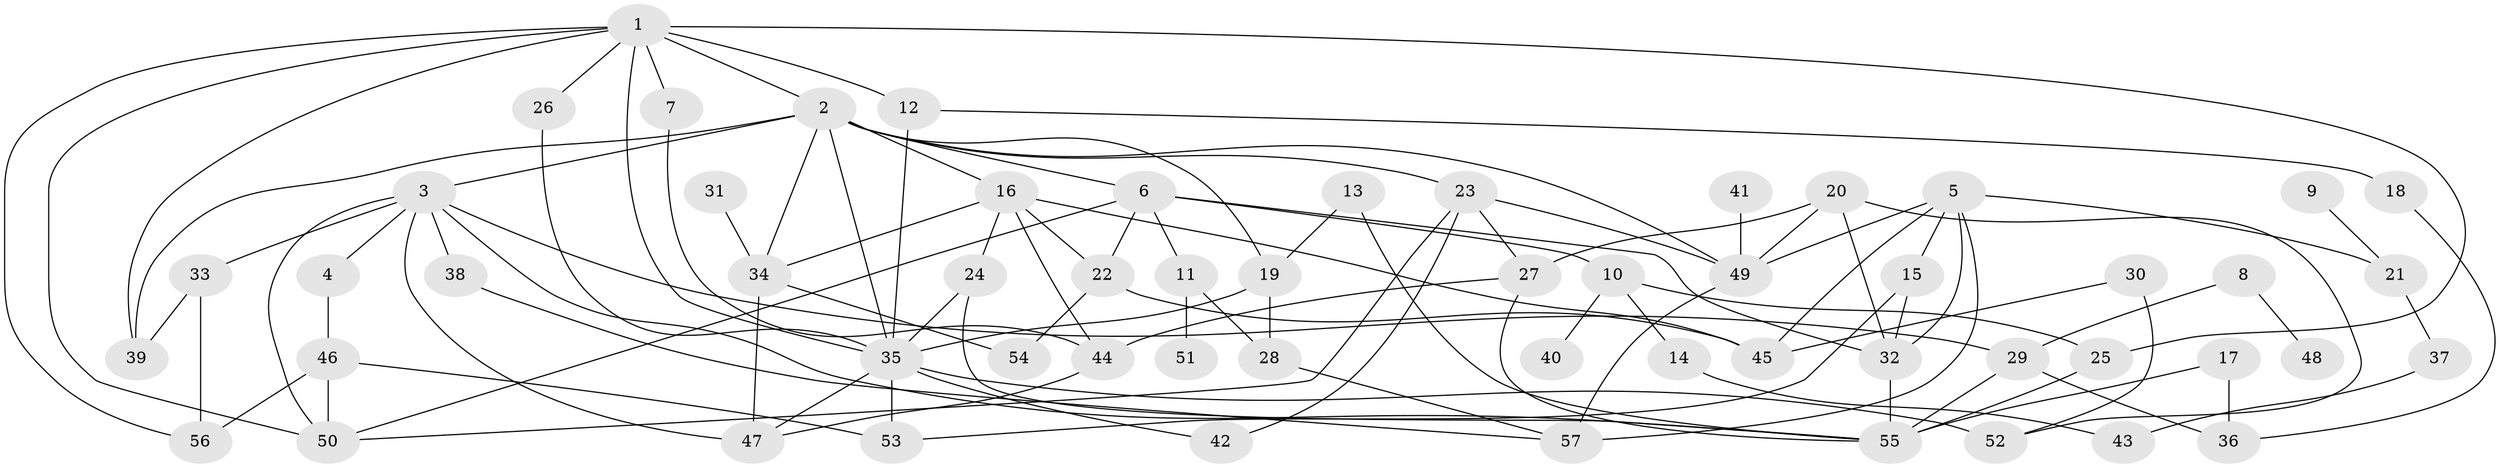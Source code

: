 // original degree distribution, {8: 0.017699115044247787, 4: 0.1415929203539823, 5: 0.08849557522123894, 7: 0.02654867256637168, 2: 0.3008849557522124, 3: 0.19469026548672566, 1: 0.20353982300884957, 6: 0.02654867256637168}
// Generated by graph-tools (version 1.1) at 2025/00/03/09/25 03:00:58]
// undirected, 57 vertices, 103 edges
graph export_dot {
graph [start="1"]
  node [color=gray90,style=filled];
  1;
  2;
  3;
  4;
  5;
  6;
  7;
  8;
  9;
  10;
  11;
  12;
  13;
  14;
  15;
  16;
  17;
  18;
  19;
  20;
  21;
  22;
  23;
  24;
  25;
  26;
  27;
  28;
  29;
  30;
  31;
  32;
  33;
  34;
  35;
  36;
  37;
  38;
  39;
  40;
  41;
  42;
  43;
  44;
  45;
  46;
  47;
  48;
  49;
  50;
  51;
  52;
  53;
  54;
  55;
  56;
  57;
  1 -- 2 [weight=1.0];
  1 -- 7 [weight=1.0];
  1 -- 12 [weight=2.0];
  1 -- 25 [weight=1.0];
  1 -- 26 [weight=1.0];
  1 -- 35 [weight=1.0];
  1 -- 39 [weight=1.0];
  1 -- 50 [weight=1.0];
  1 -- 56 [weight=1.0];
  2 -- 3 [weight=1.0];
  2 -- 6 [weight=1.0];
  2 -- 16 [weight=1.0];
  2 -- 19 [weight=1.0];
  2 -- 23 [weight=1.0];
  2 -- 34 [weight=1.0];
  2 -- 35 [weight=1.0];
  2 -- 39 [weight=1.0];
  2 -- 49 [weight=1.0];
  3 -- 4 [weight=1.0];
  3 -- 29 [weight=1.0];
  3 -- 33 [weight=1.0];
  3 -- 38 [weight=1.0];
  3 -- 47 [weight=1.0];
  3 -- 50 [weight=1.0];
  3 -- 55 [weight=1.0];
  4 -- 46 [weight=1.0];
  5 -- 15 [weight=1.0];
  5 -- 21 [weight=1.0];
  5 -- 32 [weight=1.0];
  5 -- 45 [weight=1.0];
  5 -- 49 [weight=1.0];
  5 -- 57 [weight=1.0];
  6 -- 10 [weight=1.0];
  6 -- 11 [weight=1.0];
  6 -- 22 [weight=1.0];
  6 -- 32 [weight=1.0];
  6 -- 50 [weight=1.0];
  7 -- 44 [weight=1.0];
  8 -- 29 [weight=1.0];
  8 -- 48 [weight=1.0];
  9 -- 21 [weight=1.0];
  10 -- 14 [weight=1.0];
  10 -- 25 [weight=1.0];
  10 -- 40 [weight=1.0];
  11 -- 28 [weight=1.0];
  11 -- 51 [weight=1.0];
  12 -- 18 [weight=1.0];
  12 -- 35 [weight=1.0];
  13 -- 19 [weight=1.0];
  13 -- 55 [weight=1.0];
  14 -- 43 [weight=1.0];
  15 -- 32 [weight=1.0];
  15 -- 53 [weight=1.0];
  16 -- 22 [weight=1.0];
  16 -- 24 [weight=1.0];
  16 -- 34 [weight=1.0];
  16 -- 44 [weight=1.0];
  16 -- 45 [weight=1.0];
  17 -- 36 [weight=1.0];
  17 -- 55 [weight=1.0];
  18 -- 36 [weight=1.0];
  19 -- 28 [weight=1.0];
  19 -- 35 [weight=1.0];
  20 -- 27 [weight=1.0];
  20 -- 32 [weight=1.0];
  20 -- 49 [weight=1.0];
  20 -- 52 [weight=1.0];
  21 -- 37 [weight=1.0];
  22 -- 45 [weight=1.0];
  22 -- 54 [weight=1.0];
  23 -- 27 [weight=1.0];
  23 -- 42 [weight=1.0];
  23 -- 49 [weight=1.0];
  23 -- 50 [weight=1.0];
  24 -- 35 [weight=1.0];
  24 -- 55 [weight=1.0];
  25 -- 55 [weight=1.0];
  26 -- 35 [weight=1.0];
  27 -- 44 [weight=1.0];
  27 -- 55 [weight=1.0];
  28 -- 57 [weight=1.0];
  29 -- 36 [weight=1.0];
  29 -- 55 [weight=2.0];
  30 -- 45 [weight=1.0];
  30 -- 52 [weight=1.0];
  31 -- 34 [weight=1.0];
  32 -- 55 [weight=1.0];
  33 -- 39 [weight=1.0];
  33 -- 56 [weight=1.0];
  34 -- 47 [weight=1.0];
  34 -- 54 [weight=1.0];
  35 -- 42 [weight=1.0];
  35 -- 47 [weight=1.0];
  35 -- 52 [weight=2.0];
  35 -- 53 [weight=1.0];
  37 -- 43 [weight=1.0];
  38 -- 57 [weight=1.0];
  41 -- 49 [weight=1.0];
  44 -- 47 [weight=1.0];
  46 -- 50 [weight=1.0];
  46 -- 53 [weight=1.0];
  46 -- 56 [weight=1.0];
  49 -- 57 [weight=1.0];
}

